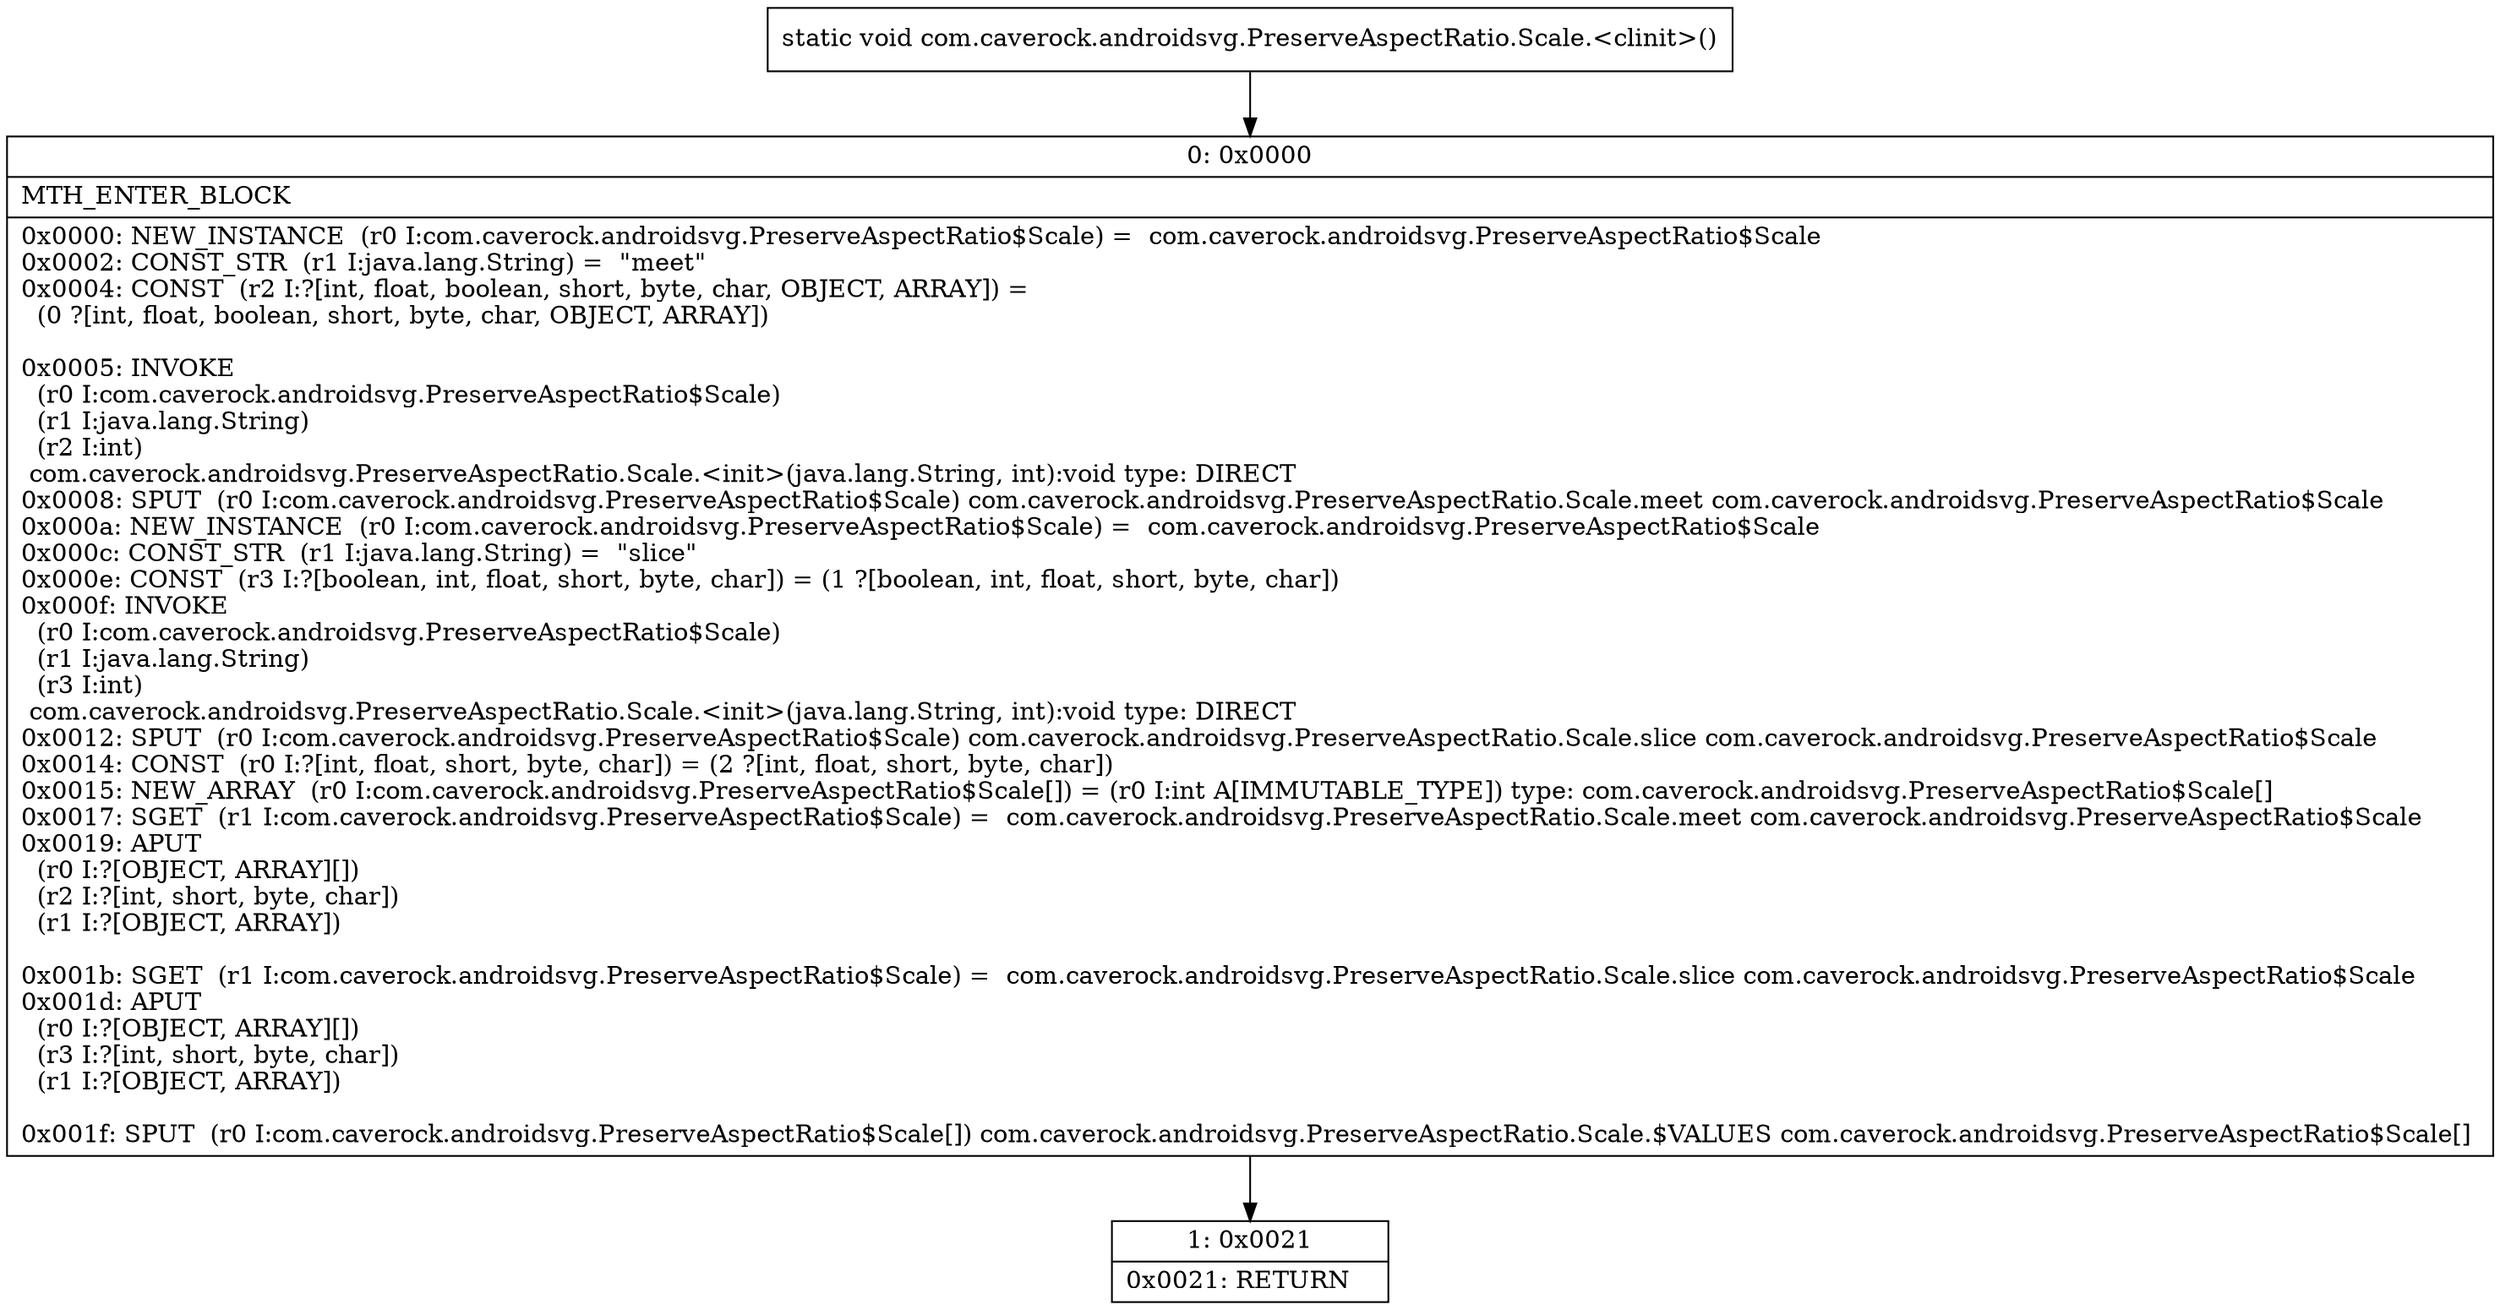 digraph "CFG forcom.caverock.androidsvg.PreserveAspectRatio.Scale.\<clinit\>()V" {
Node_0 [shape=record,label="{0\:\ 0x0000|MTH_ENTER_BLOCK\l|0x0000: NEW_INSTANCE  (r0 I:com.caverock.androidsvg.PreserveAspectRatio$Scale) =  com.caverock.androidsvg.PreserveAspectRatio$Scale \l0x0002: CONST_STR  (r1 I:java.lang.String) =  \"meet\" \l0x0004: CONST  (r2 I:?[int, float, boolean, short, byte, char, OBJECT, ARRAY]) = \l  (0 ?[int, float, boolean, short, byte, char, OBJECT, ARRAY])\l \l0x0005: INVOKE  \l  (r0 I:com.caverock.androidsvg.PreserveAspectRatio$Scale)\l  (r1 I:java.lang.String)\l  (r2 I:int)\l com.caverock.androidsvg.PreserveAspectRatio.Scale.\<init\>(java.lang.String, int):void type: DIRECT \l0x0008: SPUT  (r0 I:com.caverock.androidsvg.PreserveAspectRatio$Scale) com.caverock.androidsvg.PreserveAspectRatio.Scale.meet com.caverock.androidsvg.PreserveAspectRatio$Scale \l0x000a: NEW_INSTANCE  (r0 I:com.caverock.androidsvg.PreserveAspectRatio$Scale) =  com.caverock.androidsvg.PreserveAspectRatio$Scale \l0x000c: CONST_STR  (r1 I:java.lang.String) =  \"slice\" \l0x000e: CONST  (r3 I:?[boolean, int, float, short, byte, char]) = (1 ?[boolean, int, float, short, byte, char]) \l0x000f: INVOKE  \l  (r0 I:com.caverock.androidsvg.PreserveAspectRatio$Scale)\l  (r1 I:java.lang.String)\l  (r3 I:int)\l com.caverock.androidsvg.PreserveAspectRatio.Scale.\<init\>(java.lang.String, int):void type: DIRECT \l0x0012: SPUT  (r0 I:com.caverock.androidsvg.PreserveAspectRatio$Scale) com.caverock.androidsvg.PreserveAspectRatio.Scale.slice com.caverock.androidsvg.PreserveAspectRatio$Scale \l0x0014: CONST  (r0 I:?[int, float, short, byte, char]) = (2 ?[int, float, short, byte, char]) \l0x0015: NEW_ARRAY  (r0 I:com.caverock.androidsvg.PreserveAspectRatio$Scale[]) = (r0 I:int A[IMMUTABLE_TYPE]) type: com.caverock.androidsvg.PreserveAspectRatio$Scale[] \l0x0017: SGET  (r1 I:com.caverock.androidsvg.PreserveAspectRatio$Scale) =  com.caverock.androidsvg.PreserveAspectRatio.Scale.meet com.caverock.androidsvg.PreserveAspectRatio$Scale \l0x0019: APUT  \l  (r0 I:?[OBJECT, ARRAY][])\l  (r2 I:?[int, short, byte, char])\l  (r1 I:?[OBJECT, ARRAY])\l \l0x001b: SGET  (r1 I:com.caverock.androidsvg.PreserveAspectRatio$Scale) =  com.caverock.androidsvg.PreserveAspectRatio.Scale.slice com.caverock.androidsvg.PreserveAspectRatio$Scale \l0x001d: APUT  \l  (r0 I:?[OBJECT, ARRAY][])\l  (r3 I:?[int, short, byte, char])\l  (r1 I:?[OBJECT, ARRAY])\l \l0x001f: SPUT  (r0 I:com.caverock.androidsvg.PreserveAspectRatio$Scale[]) com.caverock.androidsvg.PreserveAspectRatio.Scale.$VALUES com.caverock.androidsvg.PreserveAspectRatio$Scale[] \l}"];
Node_1 [shape=record,label="{1\:\ 0x0021|0x0021: RETURN   \l}"];
MethodNode[shape=record,label="{static void com.caverock.androidsvg.PreserveAspectRatio.Scale.\<clinit\>() }"];
MethodNode -> Node_0;
Node_0 -> Node_1;
}

